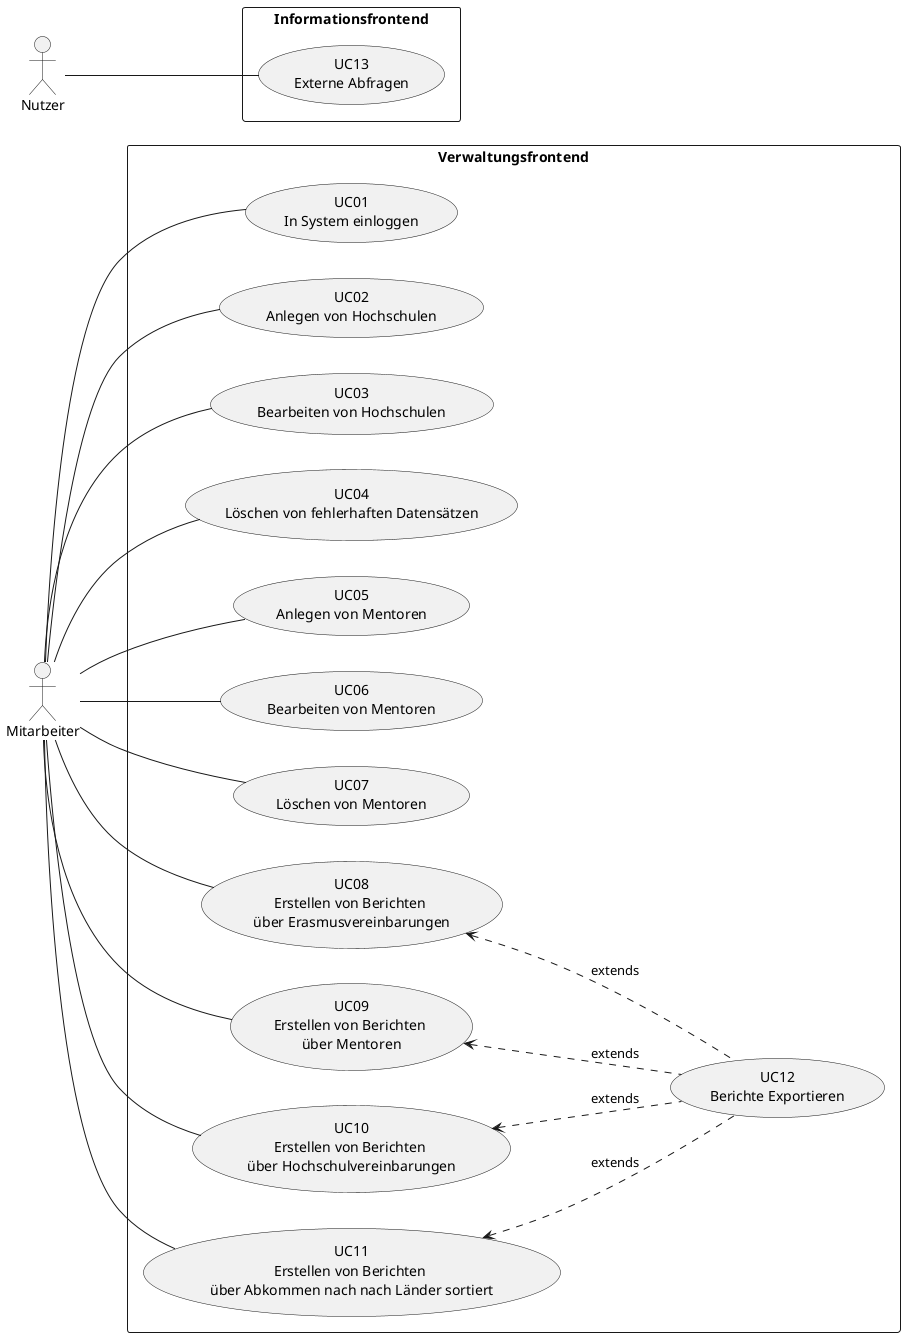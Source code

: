 @startuml
left to right direction

actor Mitarbeiter

rectangle "Verwaltungsfrontend" {
usecase "UC01\nIn System einloggen" as uc01
usecase "UC02\nAnlegen von Hochschulen" as uc02
usecase "UC03\nBearbeiten von Hochschulen" as uc03
usecase "UC04\nLöschen von fehlerhaften Datensätzen" as uc04
usecase "UC05\nAnlegen von Mentoren" as uc05
usecase "UC06\nBearbeiten von Mentoren" as uc06
usecase "UC07\nLöschen von Mentoren" as uc07
usecase "UC08\nErstellen von Berichten \nüber Erasmusvereinbarungen" as uc08
usecase "UC09\nErstellen von Berichten \nüber Mentoren" as uc09
usecase "UC10\nErstellen von Berichten \nüber Hochschulvereinbarungen" as uc10
usecase "UC11\nErstellen von Berichten \nüber Abkommen nach nach Länder sortiert" as uc11
usecase "UC12\nBerichte Exportieren" as uc12
}

Mitarbeiter -- uc01
Mitarbeiter -- uc02
Mitarbeiter -- uc03
Mitarbeiter -- uc04
Mitarbeiter -- uc05
Mitarbeiter -- uc06
Mitarbeiter -- uc07
Mitarbeiter -- uc08
Mitarbeiter -- uc09
Mitarbeiter -- uc10
Mitarbeiter -- uc11
uc08 <.down. uc12 : extends
uc09 <.down. uc12 : extends
uc10 <.down. uc12 : extends
uc11 <.down. uc12 : extends

actor Nutzer

rectangle "Informationsfrontend" {

usecase "UC13\nExterne Abfragen" as uc13
}
Nutzer -- uc13

@enduml